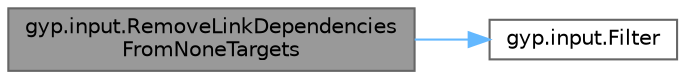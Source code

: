 digraph "gyp.input.RemoveLinkDependenciesFromNoneTargets"
{
 // LATEX_PDF_SIZE
  bgcolor="transparent";
  edge [fontname=Helvetica,fontsize=10,labelfontname=Helvetica,labelfontsize=10];
  node [fontname=Helvetica,fontsize=10,shape=box,height=0.2,width=0.4];
  rankdir="LR";
  Node1 [id="Node000001",label="gyp.input.RemoveLinkDependencies\lFromNoneTargets",height=0.2,width=0.4,color="gray40", fillcolor="grey60", style="filled", fontcolor="black",tooltip=" "];
  Node1 -> Node2 [id="edge1_Node000001_Node000002",color="steelblue1",style="solid",tooltip=" "];
  Node2 [id="Node000002",label="gyp.input.Filter",height=0.2,width=0.4,color="grey40", fillcolor="white", style="filled",URL="$namespacegyp_1_1input.html#a86a030899a0975ec706aa2f462327a81",tooltip=" "];
}
